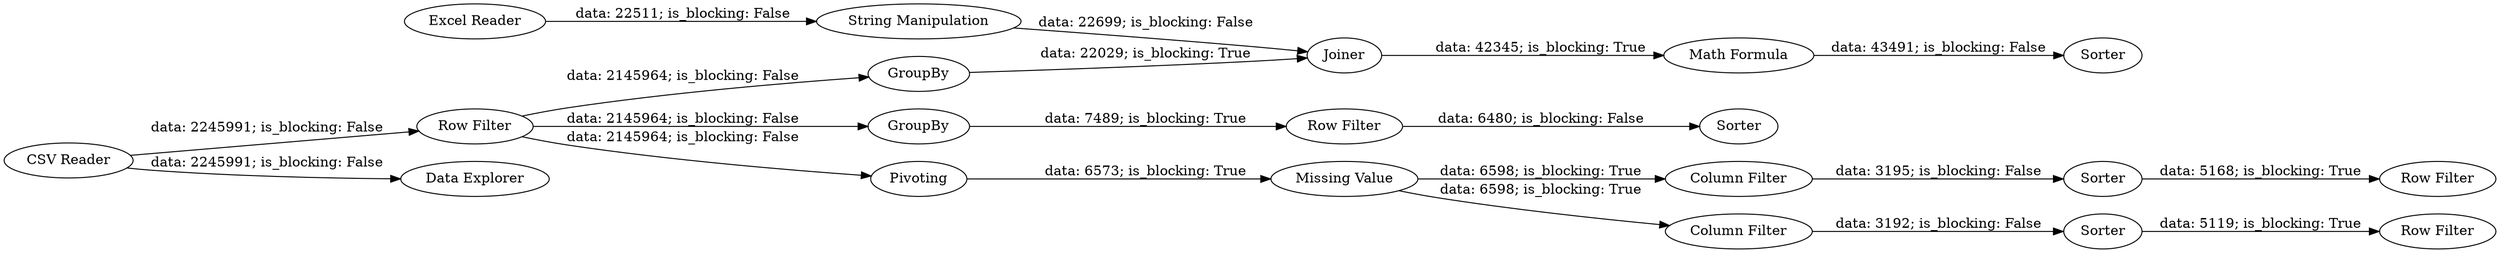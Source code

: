 digraph {
	"-8142953652583024542_12" [label="Column Filter"]
	"-8142953652583024542_16" [label="Column Filter"]
	"-8142953652583024542_5" [label="Row Filter"]
	"-8142953652583024542_18" [label=GroupBy]
	"-8142953652583024542_17" [label="Row Filter"]
	"-8142953652583024542_6" [label="String Manipulation"]
	"-8142953652583024542_15" [label=Sorter]
	"-8142953652583024542_14" [label="Row Filter"]
	"-8142953652583024542_20" [label=Sorter]
	"-8142953652583024542_19" [label="Row Filter"]
	"-8142953652583024542_1" [label="CSV Reader"]
	"-8142953652583024542_9" [label=Sorter]
	"-8142953652583024542_8" [label="Math Formula"]
	"-8142953652583024542_2" [label="Excel Reader"]
	"-8142953652583024542_10" [label=Pivoting]
	"-8142953652583024542_13" [label=Sorter]
	"-8142953652583024542_4" [label=GroupBy]
	"-8142953652583024542_3" [label="Data Explorer"]
	"-8142953652583024542_11" [label="Missing Value"]
	"-8142953652583024542_7" [label=Joiner]
	"-8142953652583024542_5" -> "-8142953652583024542_10" [label="data: 2145964; is_blocking: False"]
	"-8142953652583024542_13" -> "-8142953652583024542_14" [label="data: 5168; is_blocking: True"]
	"-8142953652583024542_10" -> "-8142953652583024542_11" [label="data: 6573; is_blocking: True"]
	"-8142953652583024542_15" -> "-8142953652583024542_17" [label="data: 5119; is_blocking: True"]
	"-8142953652583024542_1" -> "-8142953652583024542_5" [label="data: 2245991; is_blocking: False"]
	"-8142953652583024542_2" -> "-8142953652583024542_6" [label="data: 22511; is_blocking: False"]
	"-8142953652583024542_7" -> "-8142953652583024542_8" [label="data: 42345; is_blocking: True"]
	"-8142953652583024542_16" -> "-8142953652583024542_15" [label="data: 3192; is_blocking: False"]
	"-8142953652583024542_18" -> "-8142953652583024542_19" [label="data: 7489; is_blocking: True"]
	"-8142953652583024542_4" -> "-8142953652583024542_7" [label="data: 22029; is_blocking: True"]
	"-8142953652583024542_12" -> "-8142953652583024542_13" [label="data: 3195; is_blocking: False"]
	"-8142953652583024542_19" -> "-8142953652583024542_20" [label="data: 6480; is_blocking: False"]
	"-8142953652583024542_6" -> "-8142953652583024542_7" [label="data: 22699; is_blocking: False"]
	"-8142953652583024542_5" -> "-8142953652583024542_18" [label="data: 2145964; is_blocking: False"]
	"-8142953652583024542_11" -> "-8142953652583024542_12" [label="data: 6598; is_blocking: True"]
	"-8142953652583024542_5" -> "-8142953652583024542_4" [label="data: 2145964; is_blocking: False"]
	"-8142953652583024542_11" -> "-8142953652583024542_16" [label="data: 6598; is_blocking: True"]
	"-8142953652583024542_8" -> "-8142953652583024542_9" [label="data: 43491; is_blocking: False"]
	"-8142953652583024542_1" -> "-8142953652583024542_3" [label="data: 2245991; is_blocking: False"]
	rankdir=LR
}
